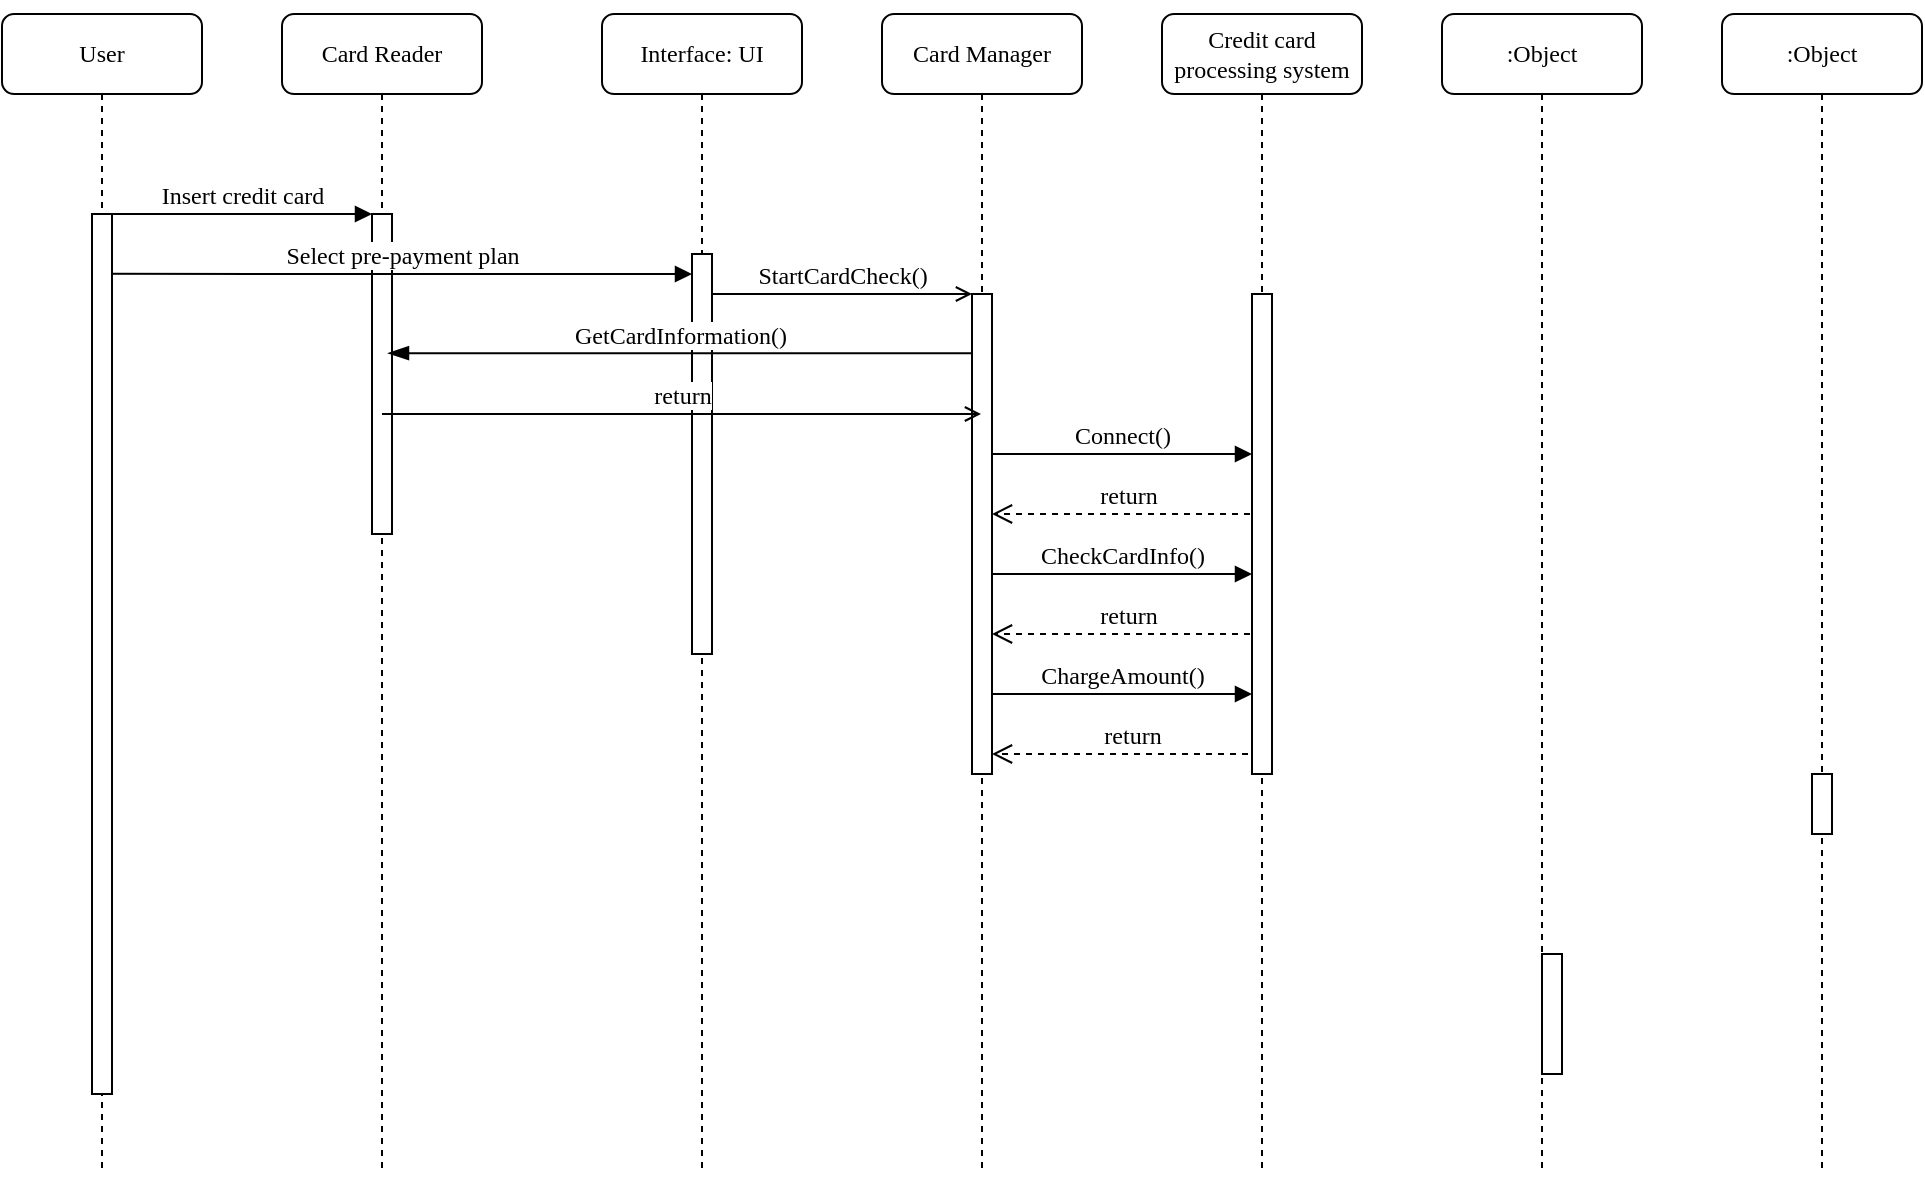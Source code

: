 <mxfile version="26.0.10">
  <diagram name="Page-1" id="13e1069c-82ec-6db2-03f1-153e76fe0fe0">
    <mxGraphModel dx="1160" dy="628" grid="1" gridSize="10" guides="1" tooltips="1" connect="1" arrows="1" fold="1" page="1" pageScale="1" pageWidth="1100" pageHeight="850" background="none" math="0" shadow="0">
      <root>
        <mxCell id="0" />
        <mxCell id="1" parent="0" />
        <mxCell id="7baba1c4bc27f4b0-2" value="Card Reader" style="shape=umlLifeline;perimeter=lifelinePerimeter;whiteSpace=wrap;html=1;container=1;collapsible=0;recursiveResize=0;outlineConnect=0;rounded=1;shadow=0;comic=0;labelBackgroundColor=none;strokeWidth=1;fontFamily=Verdana;fontSize=12;align=center;" parent="1" vertex="1">
          <mxGeometry x="240" y="80" width="100" height="580" as="geometry" />
        </mxCell>
        <mxCell id="7baba1c4bc27f4b0-10" value="" style="html=1;points=[];perimeter=orthogonalPerimeter;rounded=0;shadow=0;comic=0;labelBackgroundColor=none;strokeWidth=1;fontFamily=Verdana;fontSize=12;align=center;" parent="7baba1c4bc27f4b0-2" vertex="1">
          <mxGeometry x="45" y="100" width="10" height="160" as="geometry" />
        </mxCell>
        <mxCell id="7baba1c4bc27f4b0-14" value="&lt;span style=&quot;background-color: light-dark(#ffffff, var(--ge-dark-color, #121212));&quot;&gt;Select pre-payment plan&lt;/span&gt;" style="html=1;verticalAlign=bottom;endArrow=block;entryX=0;entryY=0;labelBackgroundColor=none;fontFamily=Verdana;fontSize=12;edgeStyle=elbowEdgeStyle;elbow=vertical;exitX=0.7;exitY=0.068;exitDx=0;exitDy=0;exitPerimeter=0;" parent="7baba1c4bc27f4b0-2" source="7baba1c4bc27f4b0-9" edge="1">
          <mxGeometry x="0.011" relative="1" as="geometry">
            <mxPoint x="-90.5" y="130" as="sourcePoint" />
            <mxPoint x="205" y="130.0" as="targetPoint" />
            <mxPoint as="offset" />
          </mxGeometry>
        </mxCell>
        <mxCell id="7baba1c4bc27f4b0-3" value="Interface: UI" style="shape=umlLifeline;perimeter=lifelinePerimeter;whiteSpace=wrap;html=1;container=1;collapsible=0;recursiveResize=0;outlineConnect=0;rounded=1;shadow=0;comic=0;labelBackgroundColor=none;strokeWidth=1;fontFamily=Verdana;fontSize=12;align=center;" parent="1" vertex="1">
          <mxGeometry x="400" y="80" width="100" height="580" as="geometry" />
        </mxCell>
        <mxCell id="7baba1c4bc27f4b0-13" value="" style="html=1;points=[];perimeter=orthogonalPerimeter;rounded=0;shadow=0;comic=0;labelBackgroundColor=none;strokeWidth=1;fontFamily=Verdana;fontSize=12;align=center;" parent="7baba1c4bc27f4b0-3" vertex="1">
          <mxGeometry x="45" y="120" width="10" height="200" as="geometry" />
        </mxCell>
        <mxCell id="7baba1c4bc27f4b0-4" value="&lt;p&gt;Card Manager&lt;/p&gt;" style="shape=umlLifeline;perimeter=lifelinePerimeter;whiteSpace=wrap;html=1;container=1;collapsible=0;recursiveResize=0;outlineConnect=0;rounded=1;shadow=0;comic=0;labelBackgroundColor=none;strokeWidth=1;fontFamily=Verdana;fontSize=12;align=center;" parent="1" vertex="1">
          <mxGeometry x="540" y="80" width="100" height="580" as="geometry" />
        </mxCell>
        <mxCell id="67eGQXLDQbUscURLAilL-8" value="&lt;span style=&quot;background-color: light-dark(#ffffff, var(--ge-dark-color, #121212));&quot;&gt;return&lt;/span&gt;" style="html=1;verticalAlign=bottom;endArrow=open;endSize=8;labelBackgroundColor=none;fontFamily=Verdana;fontSize=12;edgeStyle=elbowEdgeStyle;elbow=vertical;dashed=1;" edge="1" parent="7baba1c4bc27f4b0-4">
          <mxGeometry relative="1" as="geometry">
            <mxPoint x="55" y="250" as="targetPoint" />
            <Array as="points">
              <mxPoint x="165" y="250" />
            </Array>
            <mxPoint x="190" y="250" as="sourcePoint" />
          </mxGeometry>
        </mxCell>
        <mxCell id="7baba1c4bc27f4b0-5" value="&lt;p&gt;&lt;font&gt;&lt;span style=&quot;&quot; lang=&quot;EN-US&quot;&gt;Credit card&lt;br&gt;&lt;/span&gt;&lt;span style=&quot;&quot; lang=&quot;EN-US&quot;&gt;processing system&lt;/span&gt;&lt;/font&gt;&lt;/p&gt;" style="shape=umlLifeline;perimeter=lifelinePerimeter;whiteSpace=wrap;html=1;container=1;collapsible=0;recursiveResize=0;outlineConnect=0;rounded=1;shadow=0;comic=0;labelBackgroundColor=none;strokeWidth=1;fontFamily=Verdana;fontSize=12;align=center;" parent="1" vertex="1">
          <mxGeometry x="680" y="80" width="100" height="580" as="geometry" />
        </mxCell>
        <mxCell id="67eGQXLDQbUscURLAilL-6" value="CheckCardInfo()" style="html=1;verticalAlign=bottom;endArrow=block;labelBackgroundColor=none;fontFamily=Verdana;fontSize=12;edgeStyle=elbowEdgeStyle;elbow=vertical;" edge="1" parent="7baba1c4bc27f4b0-5">
          <mxGeometry relative="1" as="geometry">
            <mxPoint x="-85" y="280" as="sourcePoint" />
            <Array as="points">
              <mxPoint x="-80" y="280" />
            </Array>
            <mxPoint x="45" y="280" as="targetPoint" />
          </mxGeometry>
        </mxCell>
        <mxCell id="67eGQXLDQbUscURLAilL-7" value="&lt;span style=&quot;background-color: light-dark(#ffffff, var(--ge-dark-color, #121212));&quot;&gt;return&lt;/span&gt;" style="html=1;verticalAlign=bottom;endArrow=open;endSize=8;labelBackgroundColor=none;fontFamily=Verdana;fontSize=12;edgeStyle=elbowEdgeStyle;elbow=vertical;dashed=1;" edge="1" parent="7baba1c4bc27f4b0-5">
          <mxGeometry relative="1" as="geometry">
            <mxPoint x="-85" y="310" as="targetPoint" />
            <Array as="points">
              <mxPoint x="25" y="310" />
            </Array>
            <mxPoint x="50" y="310" as="sourcePoint" />
          </mxGeometry>
        </mxCell>
        <mxCell id="67eGQXLDQbUscURLAilL-12" value="&lt;span style=&quot;background-color: light-dark(#ffffff, var(--ge-dark-color, #121212));&quot;&gt;return&lt;/span&gt;" style="html=1;verticalAlign=bottom;endArrow=open;endSize=8;labelBackgroundColor=none;fontFamily=Verdana;fontSize=12;edgeStyle=elbowEdgeStyle;elbow=vertical;dashed=1;" edge="1" parent="7baba1c4bc27f4b0-5">
          <mxGeometry relative="1" as="geometry">
            <mxPoint x="-85" y="370" as="targetPoint" />
            <Array as="points">
              <mxPoint x="30" y="370" />
            </Array>
            <mxPoint x="55" y="370" as="sourcePoint" />
          </mxGeometry>
        </mxCell>
        <mxCell id="7baba1c4bc27f4b0-6" value=":Object" style="shape=umlLifeline;perimeter=lifelinePerimeter;whiteSpace=wrap;html=1;container=1;collapsible=0;recursiveResize=0;outlineConnect=0;rounded=1;shadow=0;comic=0;labelBackgroundColor=none;strokeWidth=1;fontFamily=Verdana;fontSize=12;align=center;" parent="1" vertex="1">
          <mxGeometry x="820" y="80" width="100" height="580" as="geometry" />
        </mxCell>
        <mxCell id="7baba1c4bc27f4b0-7" value=":Object" style="shape=umlLifeline;perimeter=lifelinePerimeter;whiteSpace=wrap;html=1;container=1;collapsible=0;recursiveResize=0;outlineConnect=0;rounded=1;shadow=0;comic=0;labelBackgroundColor=none;strokeWidth=1;fontFamily=Verdana;fontSize=12;align=center;" parent="1" vertex="1">
          <mxGeometry x="960" y="80" width="100" height="580" as="geometry" />
        </mxCell>
        <mxCell id="7baba1c4bc27f4b0-8" value="User" style="shape=umlLifeline;perimeter=lifelinePerimeter;whiteSpace=wrap;html=1;container=1;collapsible=0;recursiveResize=0;outlineConnect=0;rounded=1;shadow=0;comic=0;labelBackgroundColor=none;strokeWidth=1;fontFamily=Verdana;fontSize=12;align=center;" parent="1" vertex="1">
          <mxGeometry x="100" y="80" width="100" height="580" as="geometry" />
        </mxCell>
        <mxCell id="7baba1c4bc27f4b0-9" value="" style="html=1;points=[];perimeter=orthogonalPerimeter;rounded=0;shadow=0;comic=0;labelBackgroundColor=none;strokeWidth=1;fontFamily=Verdana;fontSize=12;align=center;" parent="7baba1c4bc27f4b0-8" vertex="1">
          <mxGeometry x="45" y="100" width="10" height="440" as="geometry" />
        </mxCell>
        <mxCell id="7baba1c4bc27f4b0-16" value="" style="html=1;points=[];perimeter=orthogonalPerimeter;rounded=0;shadow=0;comic=0;labelBackgroundColor=none;strokeWidth=1;fontFamily=Verdana;fontSize=12;align=center;" parent="1" vertex="1">
          <mxGeometry x="585" y="220" width="10" height="240" as="geometry" />
        </mxCell>
        <mxCell id="7baba1c4bc27f4b0-17" value="StartCardCheck()" style="html=1;verticalAlign=bottom;endArrow=open;labelBackgroundColor=none;fontFamily=Verdana;fontSize=12;edgeStyle=elbowEdgeStyle;elbow=vertical;endFill=0;" parent="1" source="7baba1c4bc27f4b0-13" target="7baba1c4bc27f4b0-16" edge="1">
          <mxGeometry relative="1" as="geometry">
            <mxPoint x="510" y="220" as="sourcePoint" />
            <Array as="points">
              <mxPoint x="460" y="220" />
            </Array>
          </mxGeometry>
        </mxCell>
        <mxCell id="7baba1c4bc27f4b0-19" value="" style="html=1;points=[];perimeter=orthogonalPerimeter;rounded=0;shadow=0;comic=0;labelBackgroundColor=none;strokeWidth=1;fontFamily=Verdana;fontSize=12;align=center;" parent="1" vertex="1">
          <mxGeometry x="725" y="220" width="10" height="240" as="geometry" />
        </mxCell>
        <mxCell id="7baba1c4bc27f4b0-25" value="" style="html=1;points=[];perimeter=orthogonalPerimeter;rounded=0;shadow=0;comic=0;labelBackgroundColor=none;strokeColor=#000000;strokeWidth=1;fillColor=#FFFFFF;fontFamily=Verdana;fontSize=12;fontColor=#000000;align=center;" parent="1" vertex="1">
          <mxGeometry x="1005" y="460" width="10" height="30" as="geometry" />
        </mxCell>
        <mxCell id="7baba1c4bc27f4b0-28" value="" style="html=1;points=[];perimeter=orthogonalPerimeter;rounded=0;shadow=0;comic=0;labelBackgroundColor=none;strokeWidth=1;fontFamily=Verdana;fontSize=12;align=center;" parent="1" vertex="1">
          <mxGeometry x="870" y="550" width="10" height="60" as="geometry" />
        </mxCell>
        <mxCell id="7baba1c4bc27f4b0-11" value="Insert credit card" style="html=1;verticalAlign=bottom;endArrow=block;entryX=0;entryY=0;labelBackgroundColor=none;fontFamily=Verdana;fontSize=12;edgeStyle=elbowEdgeStyle;elbow=vertical;" parent="1" source="7baba1c4bc27f4b0-9" target="7baba1c4bc27f4b0-10" edge="1">
          <mxGeometry relative="1" as="geometry">
            <mxPoint x="220" y="190" as="sourcePoint" />
          </mxGeometry>
        </mxCell>
        <mxCell id="67eGQXLDQbUscURLAilL-2" value="&lt;span style=&quot;background-color: light-dark(#ffffff, var(--ge-dark-color, #121212));&quot;&gt;GetCardInformation()&lt;/span&gt;" style="html=1;verticalAlign=bottom;endArrow=blockThin;endSize=8;labelBackgroundColor=none;fontFamily=Verdana;fontSize=12;edgeStyle=elbowEdgeStyle;elbow=vertical;endFill=1;" edge="1" parent="1">
          <mxGeometry relative="1" as="geometry">
            <mxPoint x="293" y="250" as="targetPoint" />
            <Array as="points">
              <mxPoint x="530" y="249.58" />
              <mxPoint x="560" y="249.58" />
            </Array>
            <mxPoint x="585" y="249.58" as="sourcePoint" />
          </mxGeometry>
        </mxCell>
        <mxCell id="67eGQXLDQbUscURLAilL-3" value="&lt;span style=&quot;background-color: rgb(255, 255, 255);&quot;&gt;return&lt;/span&gt;" style="html=1;verticalAlign=bottom;endArrow=open;labelBackgroundColor=none;fontFamily=Verdana;fontSize=12;edgeStyle=elbowEdgeStyle;elbow=vertical;endFill=0;" edge="1" parent="1" target="7baba1c4bc27f4b0-4">
          <mxGeometry relative="1" as="geometry">
            <mxPoint x="290" y="280" as="sourcePoint" />
            <Array as="points">
              <mxPoint x="305" y="280" />
            </Array>
            <mxPoint x="570" y="280" as="targetPoint" />
          </mxGeometry>
        </mxCell>
        <mxCell id="67eGQXLDQbUscURLAilL-4" value="Connect()" style="html=1;verticalAlign=bottom;endArrow=block;labelBackgroundColor=none;fontFamily=Verdana;fontSize=12;edgeStyle=elbowEdgeStyle;elbow=vertical;" edge="1" parent="1">
          <mxGeometry relative="1" as="geometry">
            <mxPoint x="595" y="300" as="sourcePoint" />
            <Array as="points">
              <mxPoint x="600" y="300" />
            </Array>
            <mxPoint x="725" y="300" as="targetPoint" />
          </mxGeometry>
        </mxCell>
        <mxCell id="67eGQXLDQbUscURLAilL-10" value="ChargeAmount()" style="html=1;verticalAlign=bottom;endArrow=block;labelBackgroundColor=none;fontFamily=Verdana;fontSize=12;edgeStyle=elbowEdgeStyle;elbow=vertical;" edge="1" parent="1">
          <mxGeometry relative="1" as="geometry">
            <mxPoint x="595" y="420" as="sourcePoint" />
            <Array as="points">
              <mxPoint x="600" y="420" />
            </Array>
            <mxPoint x="725" y="420" as="targetPoint" />
          </mxGeometry>
        </mxCell>
      </root>
    </mxGraphModel>
  </diagram>
</mxfile>
